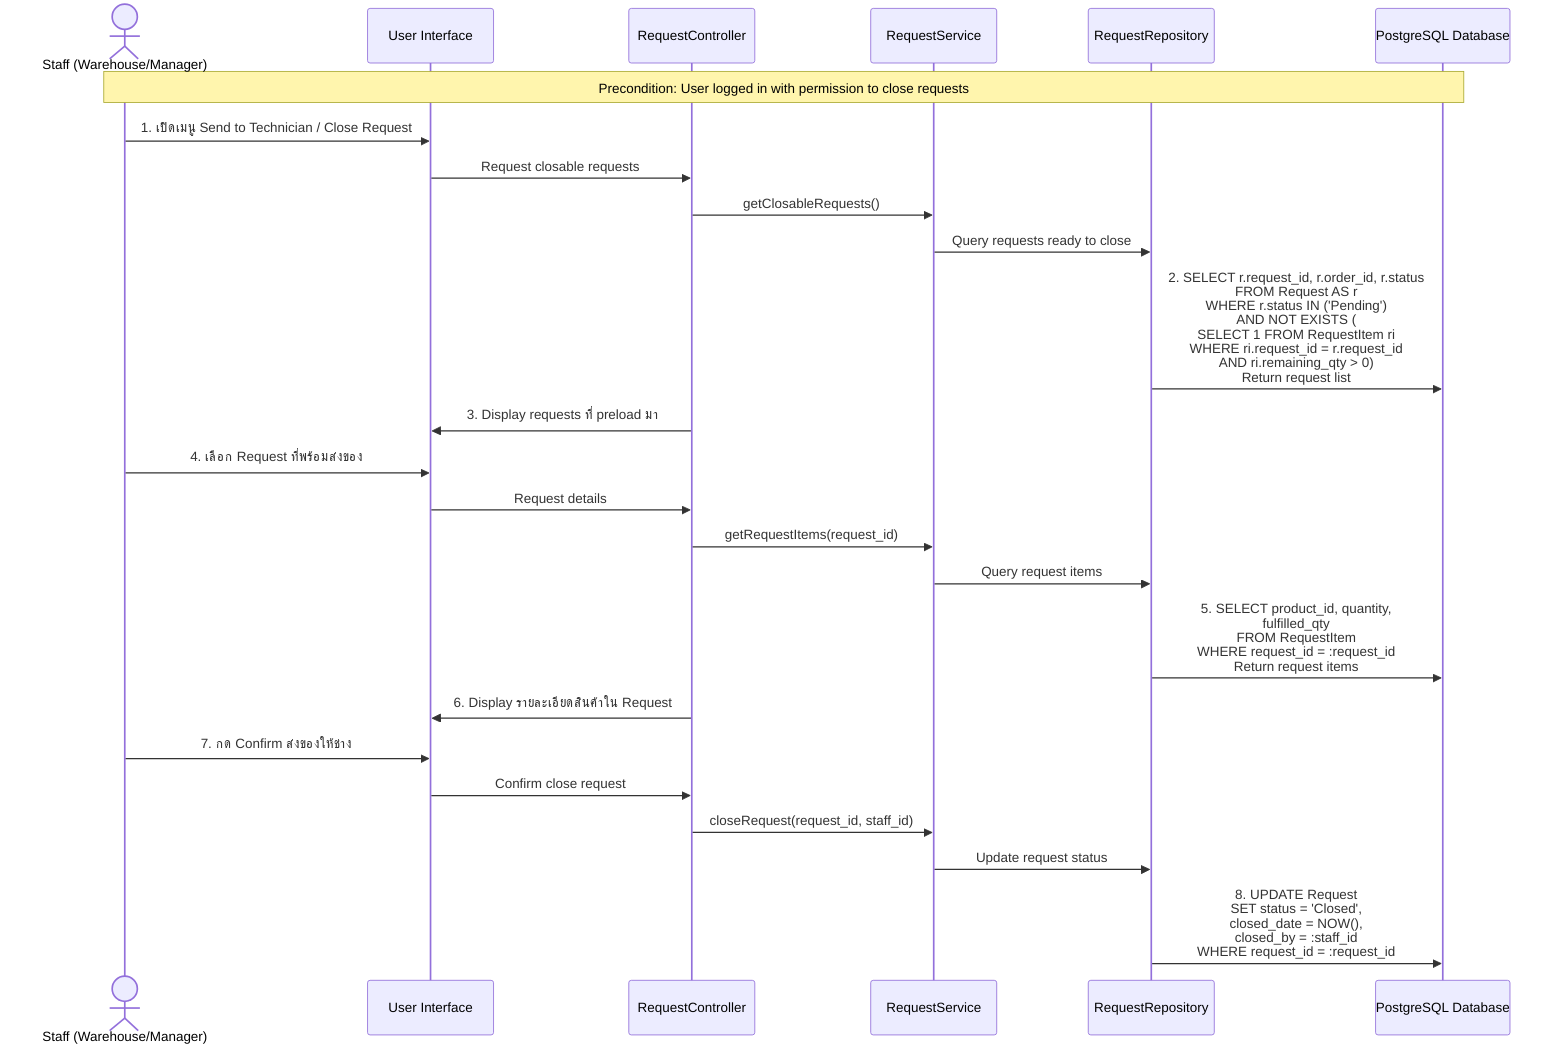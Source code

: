 sequenceDiagram
    actor Staff as Staff (Warehouse/Manager)
    participant UI as User Interface
    participant Controller as RequestController
    participant Service as RequestService
    participant Repo as RequestRepository
    participant DB as PostgreSQL Database

    Note over Staff,DB: Precondition: User logged in with permission to close requests

    Staff->>UI: 1. เปิดเมนู Send to Technician / Close Request
    UI->>Controller: Request closable requests
    Controller->>Service: getClosableRequests()
    Service->>Repo: Query requests ready to close
    Repo->>DB: 2. SELECT r.request_id, r.order_id, r.status<br/>FROM Request AS r<br/>WHERE r.status IN ('Pending')<br/>AND NOT EXISTS (<br/>SELECT 1 FROM RequestItem ri<br/>WHERE ri.request_id = r.request_id<br/>AND ri.remaining_qty > 0)<br>Return request list
 
    Controller->>UI: 3. Display requests ที่ preload มา
    
    Staff->>UI: 4. เลือก Request ที่พร้อมส่งของ
    UI->>Controller: Request details
    Controller->>Service: getRequestItems(request_id)
    Service->>Repo: Query request items
    Repo->>DB: 5. SELECT product_id, quantity,<br/>fulfilled_qty<br/>FROM RequestItem<br/>WHERE request_id = :request_id<br>Return request items
 
    Controller->>UI: 6. Display รายละเอียดสินค้าใน Request
    
    Staff->>UI: 7. กด Confirm ส่งของให้ช่าง
    UI->>Controller: Confirm close request
    Controller->>Service: closeRequest(request_id, staff_id)
    Service->>Repo: Update request status
    Repo->>DB: 8. UPDATE Request<br/>SET status = 'Closed',<br/>closed_date = NOW(),<br/>closed_by = :staff_id<br/>WHERE request_id = :request_id